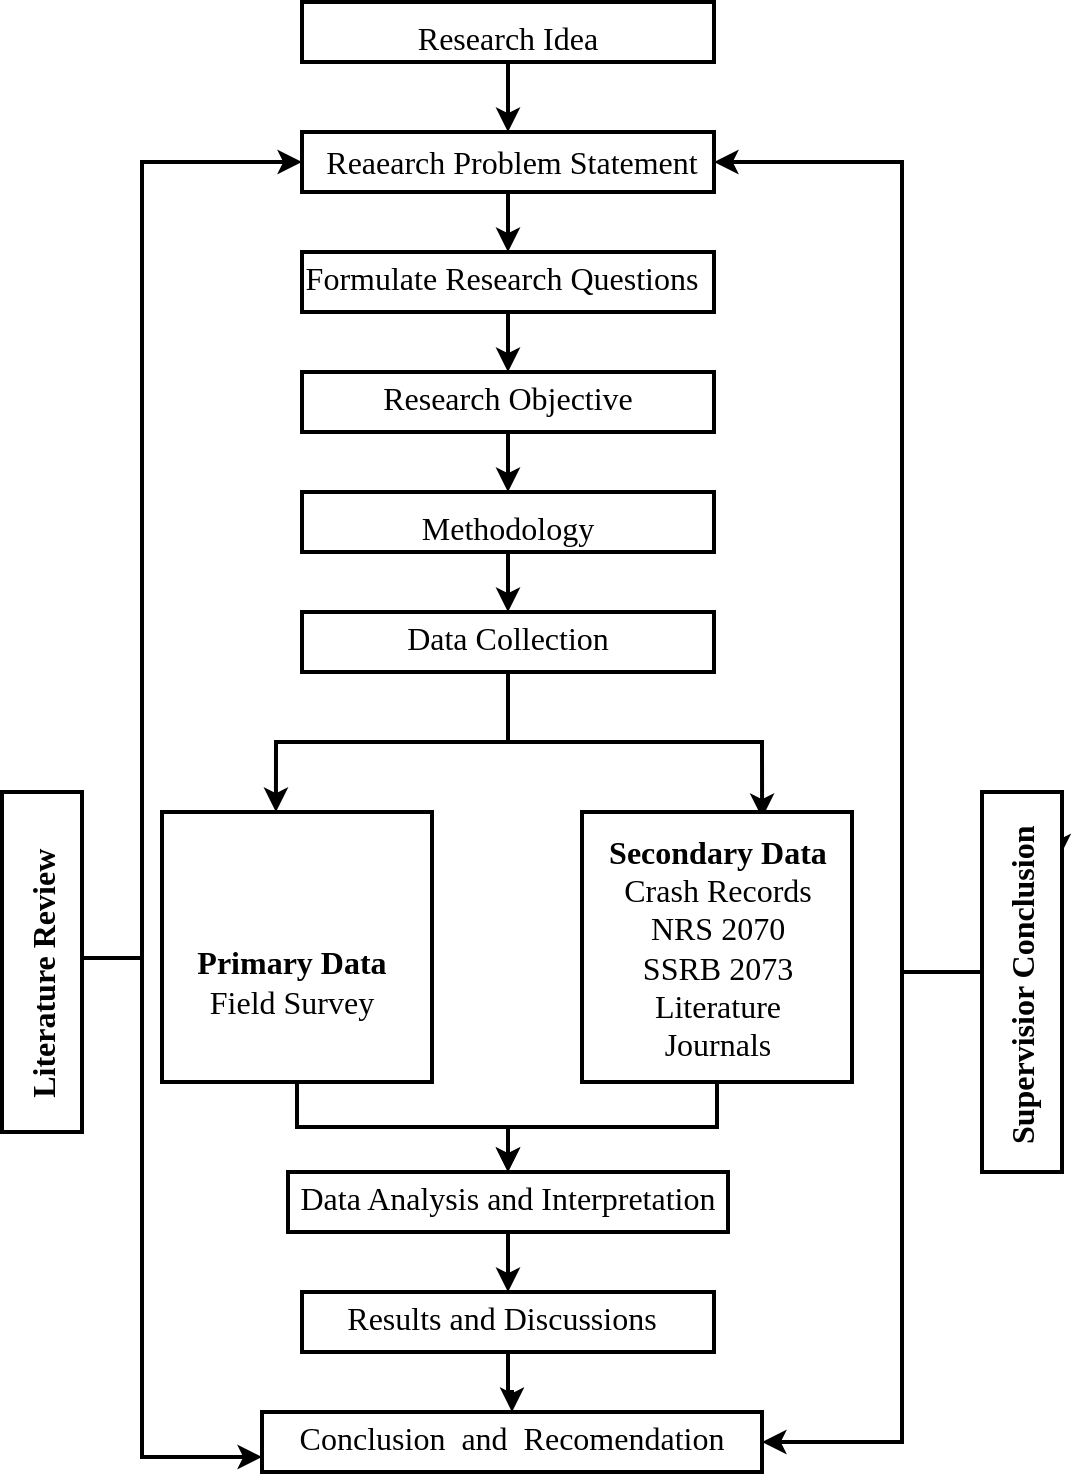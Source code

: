 <mxfile version="24.8.3">
  <diagram id="C5RBs43oDa-KdzZeNtuy" name="Page-1">
    <mxGraphModel dx="880" dy="434" grid="1" gridSize="10" guides="1" tooltips="1" connect="1" arrows="1" fold="1" page="0" pageScale="1" pageWidth="827" pageHeight="1169" math="0" shadow="0">
      <root>
        <mxCell id="WIyWlLk6GJQsqaUBKTNV-0" />
        <mxCell id="WIyWlLk6GJQsqaUBKTNV-1" parent="WIyWlLk6GJQsqaUBKTNV-0" />
        <mxCell id="jJn-nuzKVyp3T1TOPXJk-22" value="" style="edgeStyle=orthogonalEdgeStyle;rounded=0;orthogonalLoop=1;jettySize=auto;html=1;strokeWidth=2;" edge="1" parent="WIyWlLk6GJQsqaUBKTNV-1" source="jJn-nuzKVyp3T1TOPXJk-0" target="jJn-nuzKVyp3T1TOPXJk-2">
          <mxGeometry relative="1" as="geometry" />
        </mxCell>
        <mxCell id="jJn-nuzKVyp3T1TOPXJk-0" value="" style="rounded=0;whiteSpace=wrap;html=1;strokeWidth=2;" vertex="1" parent="WIyWlLk6GJQsqaUBKTNV-1">
          <mxGeometry x="320" y="75" width="206" height="30" as="geometry" />
        </mxCell>
        <mxCell id="jJn-nuzKVyp3T1TOPXJk-1" value="" style="rounded=0;whiteSpace=wrap;html=1;strokeWidth=2;" vertex="1" parent="WIyWlLk6GJQsqaUBKTNV-1">
          <mxGeometry x="300" y="780" width="250" height="30" as="geometry" />
        </mxCell>
        <mxCell id="jJn-nuzKVyp3T1TOPXJk-19" value="" style="edgeStyle=orthogonalEdgeStyle;rounded=0;orthogonalLoop=1;jettySize=auto;html=1;entryX=0.5;entryY=0;entryDx=0;entryDy=0;strokeWidth=2;" edge="1" parent="WIyWlLk6GJQsqaUBKTNV-1" source="jJn-nuzKVyp3T1TOPXJk-2" target="jJn-nuzKVyp3T1TOPXJk-5">
          <mxGeometry relative="1" as="geometry" />
        </mxCell>
        <mxCell id="jJn-nuzKVyp3T1TOPXJk-2" value="" style="rounded=0;whiteSpace=wrap;html=1;strokeWidth=2;" vertex="1" parent="WIyWlLk6GJQsqaUBKTNV-1">
          <mxGeometry x="320" y="140" width="206" height="30" as="geometry" />
        </mxCell>
        <mxCell id="jJn-nuzKVyp3T1TOPXJk-9" value="" style="edgeStyle=orthogonalEdgeStyle;rounded=0;orthogonalLoop=1;jettySize=auto;html=1;strokeWidth=2;" edge="1" parent="WIyWlLk6GJQsqaUBKTNV-1" source="jJn-nuzKVyp3T1TOPXJk-3" target="jJn-nuzKVyp3T1TOPXJk-1">
          <mxGeometry relative="1" as="geometry" />
        </mxCell>
        <mxCell id="jJn-nuzKVyp3T1TOPXJk-3" value="" style="rounded=0;whiteSpace=wrap;html=1;strokeWidth=2;" vertex="1" parent="WIyWlLk6GJQsqaUBKTNV-1">
          <mxGeometry x="320" y="720" width="206" height="30" as="geometry" />
        </mxCell>
        <mxCell id="jJn-nuzKVyp3T1TOPXJk-28" style="edgeStyle=orthogonalEdgeStyle;rounded=0;orthogonalLoop=1;jettySize=auto;html=1;entryX=0.667;entryY=0.022;entryDx=0;entryDy=0;entryPerimeter=0;strokeWidth=2;" edge="1" parent="WIyWlLk6GJQsqaUBKTNV-1" source="jJn-nuzKVyp3T1TOPXJk-4" target="jJn-nuzKVyp3T1TOPXJk-27">
          <mxGeometry relative="1" as="geometry">
            <mxPoint x="550" y="520" as="targetPoint" />
          </mxGeometry>
        </mxCell>
        <mxCell id="jJn-nuzKVyp3T1TOPXJk-4" value="" style="rounded=0;whiteSpace=wrap;html=1;strokeWidth=2;" vertex="1" parent="WIyWlLk6GJQsqaUBKTNV-1">
          <mxGeometry x="320" y="380" width="206" height="30" as="geometry" />
        </mxCell>
        <mxCell id="jJn-nuzKVyp3T1TOPXJk-23" value="" style="edgeStyle=orthogonalEdgeStyle;rounded=0;orthogonalLoop=1;jettySize=auto;html=1;strokeWidth=2;" edge="1" parent="WIyWlLk6GJQsqaUBKTNV-1" source="jJn-nuzKVyp3T1TOPXJk-5" target="jJn-nuzKVyp3T1TOPXJk-6">
          <mxGeometry relative="1" as="geometry" />
        </mxCell>
        <mxCell id="jJn-nuzKVyp3T1TOPXJk-5" value="" style="rounded=0;whiteSpace=wrap;html=1;strokeWidth=2;" vertex="1" parent="WIyWlLk6GJQsqaUBKTNV-1">
          <mxGeometry x="320" y="200" width="206" height="30" as="geometry" />
        </mxCell>
        <mxCell id="jJn-nuzKVyp3T1TOPXJk-24" value="" style="edgeStyle=orthogonalEdgeStyle;rounded=0;orthogonalLoop=1;jettySize=auto;html=1;strokeWidth=2;" edge="1" parent="WIyWlLk6GJQsqaUBKTNV-1" source="jJn-nuzKVyp3T1TOPXJk-6" target="jJn-nuzKVyp3T1TOPXJk-7">
          <mxGeometry relative="1" as="geometry" />
        </mxCell>
        <mxCell id="jJn-nuzKVyp3T1TOPXJk-6" value="" style="rounded=0;whiteSpace=wrap;html=1;strokeWidth=2;" vertex="1" parent="WIyWlLk6GJQsqaUBKTNV-1">
          <mxGeometry x="320" y="260" width="206" height="30" as="geometry" />
        </mxCell>
        <mxCell id="jJn-nuzKVyp3T1TOPXJk-25" value="" style="edgeStyle=orthogonalEdgeStyle;rounded=0;orthogonalLoop=1;jettySize=auto;html=1;strokeWidth=2;" edge="1" parent="WIyWlLk6GJQsqaUBKTNV-1" source="jJn-nuzKVyp3T1TOPXJk-7" target="jJn-nuzKVyp3T1TOPXJk-4">
          <mxGeometry relative="1" as="geometry" />
        </mxCell>
        <mxCell id="jJn-nuzKVyp3T1TOPXJk-7" value="" style="rounded=0;whiteSpace=wrap;html=1;strokeWidth=2;" vertex="1" parent="WIyWlLk6GJQsqaUBKTNV-1">
          <mxGeometry x="320" y="320" width="206" height="30" as="geometry" />
        </mxCell>
        <mxCell id="jJn-nuzKVyp3T1TOPXJk-10" value="" style="edgeStyle=orthogonalEdgeStyle;rounded=0;orthogonalLoop=1;jettySize=auto;html=1;strokeWidth=2;" edge="1" parent="WIyWlLk6GJQsqaUBKTNV-1" source="jJn-nuzKVyp3T1TOPXJk-8" target="jJn-nuzKVyp3T1TOPXJk-3">
          <mxGeometry relative="1" as="geometry" />
        </mxCell>
        <mxCell id="jJn-nuzKVyp3T1TOPXJk-8" value="" style="rounded=0;whiteSpace=wrap;html=1;strokeWidth=2;" vertex="1" parent="WIyWlLk6GJQsqaUBKTNV-1">
          <mxGeometry x="313" y="660" width="220" height="30" as="geometry" />
        </mxCell>
        <mxCell id="jJn-nuzKVyp3T1TOPXJk-30" value="" style="edgeStyle=orthogonalEdgeStyle;rounded=0;orthogonalLoop=1;jettySize=auto;html=1;strokeWidth=2;" edge="1" parent="WIyWlLk6GJQsqaUBKTNV-1" source="jJn-nuzKVyp3T1TOPXJk-26" target="jJn-nuzKVyp3T1TOPXJk-8">
          <mxGeometry relative="1" as="geometry" />
        </mxCell>
        <mxCell id="jJn-nuzKVyp3T1TOPXJk-26" value="" style="whiteSpace=wrap;html=1;aspect=fixed;strokeWidth=2;" vertex="1" parent="WIyWlLk6GJQsqaUBKTNV-1">
          <mxGeometry x="250" y="480" width="135" height="135" as="geometry" />
        </mxCell>
        <mxCell id="jJn-nuzKVyp3T1TOPXJk-31" value="" style="edgeStyle=orthogonalEdgeStyle;rounded=0;orthogonalLoop=1;jettySize=auto;html=1;strokeWidth=2;" edge="1" parent="WIyWlLk6GJQsqaUBKTNV-1" source="jJn-nuzKVyp3T1TOPXJk-27" target="jJn-nuzKVyp3T1TOPXJk-8">
          <mxGeometry relative="1" as="geometry" />
        </mxCell>
        <mxCell id="jJn-nuzKVyp3T1TOPXJk-27" value="" style="whiteSpace=wrap;html=1;aspect=fixed;strokeWidth=2;" vertex="1" parent="WIyWlLk6GJQsqaUBKTNV-1">
          <mxGeometry x="460" y="480" width="135" height="135" as="geometry" />
        </mxCell>
        <mxCell id="jJn-nuzKVyp3T1TOPXJk-29" style="edgeStyle=orthogonalEdgeStyle;rounded=0;orthogonalLoop=1;jettySize=auto;html=1;entryX=0.422;entryY=0;entryDx=0;entryDy=0;entryPerimeter=0;strokeWidth=2;" edge="1" parent="WIyWlLk6GJQsqaUBKTNV-1" source="jJn-nuzKVyp3T1TOPXJk-4" target="jJn-nuzKVyp3T1TOPXJk-26">
          <mxGeometry relative="1" as="geometry" />
        </mxCell>
        <mxCell id="jJn-nuzKVyp3T1TOPXJk-34" style="edgeStyle=orthogonalEdgeStyle;rounded=0;orthogonalLoop=1;jettySize=auto;html=1;entryX=0;entryY=0.5;entryDx=0;entryDy=0;strokeWidth=2;" edge="1" parent="WIyWlLk6GJQsqaUBKTNV-1" source="jJn-nuzKVyp3T1TOPXJk-32" target="jJn-nuzKVyp3T1TOPXJk-2">
          <mxGeometry relative="1" as="geometry">
            <Array as="points">
              <mxPoint x="240" y="553" />
              <mxPoint x="240" y="155" />
            </Array>
          </mxGeometry>
        </mxCell>
        <mxCell id="jJn-nuzKVyp3T1TOPXJk-36" style="edgeStyle=orthogonalEdgeStyle;rounded=0;orthogonalLoop=1;jettySize=auto;html=1;entryX=0;entryY=0.75;entryDx=0;entryDy=0;strokeWidth=2;" edge="1" parent="WIyWlLk6GJQsqaUBKTNV-1" source="jJn-nuzKVyp3T1TOPXJk-32" target="jJn-nuzKVyp3T1TOPXJk-1">
          <mxGeometry relative="1" as="geometry">
            <Array as="points">
              <mxPoint x="240" y="553" />
              <mxPoint x="240" y="803" />
            </Array>
          </mxGeometry>
        </mxCell>
        <mxCell id="jJn-nuzKVyp3T1TOPXJk-32" value="" style="rounded=0;whiteSpace=wrap;html=1;strokeWidth=2;" vertex="1" parent="WIyWlLk6GJQsqaUBKTNV-1">
          <mxGeometry x="170" y="470" width="40" height="170" as="geometry" />
        </mxCell>
        <mxCell id="jJn-nuzKVyp3T1TOPXJk-35" style="edgeStyle=orthogonalEdgeStyle;rounded=0;orthogonalLoop=1;jettySize=auto;html=1;entryX=1;entryY=0.5;entryDx=0;entryDy=0;strokeWidth=2;" edge="1" parent="WIyWlLk6GJQsqaUBKTNV-1" source="jJn-nuzKVyp3T1TOPXJk-33" target="jJn-nuzKVyp3T1TOPXJk-2">
          <mxGeometry relative="1" as="geometry">
            <Array as="points">
              <mxPoint x="620" y="560" />
              <mxPoint x="620" y="155" />
            </Array>
          </mxGeometry>
        </mxCell>
        <mxCell id="jJn-nuzKVyp3T1TOPXJk-37" style="edgeStyle=orthogonalEdgeStyle;rounded=0;orthogonalLoop=1;jettySize=auto;html=1;entryX=1;entryY=0.5;entryDx=0;entryDy=0;strokeWidth=2;" edge="1" parent="WIyWlLk6GJQsqaUBKTNV-1" source="jJn-nuzKVyp3T1TOPXJk-33" target="jJn-nuzKVyp3T1TOPXJk-1">
          <mxGeometry relative="1" as="geometry">
            <Array as="points">
              <mxPoint x="620" y="560" />
              <mxPoint x="620" y="795" />
            </Array>
          </mxGeometry>
        </mxCell>
        <mxCell id="jJn-nuzKVyp3T1TOPXJk-45" style="edgeStyle=orthogonalEdgeStyle;rounded=0;orthogonalLoop=1;jettySize=auto;html=1;exitX=0.75;exitY=0;exitDx=0;exitDy=0;" edge="1" parent="WIyWlLk6GJQsqaUBKTNV-1" source="jJn-nuzKVyp3T1TOPXJk-33">
          <mxGeometry relative="1" as="geometry">
            <mxPoint x="700" y="500" as="targetPoint" />
          </mxGeometry>
        </mxCell>
        <mxCell id="jJn-nuzKVyp3T1TOPXJk-33" value="" style="rounded=0;whiteSpace=wrap;html=1;strokeWidth=2;fontFamily=Times New Roman;" vertex="1" parent="WIyWlLk6GJQsqaUBKTNV-1">
          <mxGeometry x="660" y="470" width="40" height="190" as="geometry" />
        </mxCell>
        <mxCell id="jJn-nuzKVyp3T1TOPXJk-40" value="&lt;font style=&quot;font-size: 16px;&quot;&gt;&lt;b&gt;Literature Review&lt;/b&gt;&lt;/font&gt;" style="text;html=1;align=center;verticalAlign=middle;whiteSpace=wrap;rounded=0;fontFamily=Times New Roman;rotation=-90;" vertex="1" parent="WIyWlLk6GJQsqaUBKTNV-1">
          <mxGeometry x="118.13" y="545.63" width="143.75" height="30" as="geometry" />
        </mxCell>
        <mxCell id="jJn-nuzKVyp3T1TOPXJk-41" value="&lt;font style=&quot;font-size: 16px;&quot;&gt;&lt;b&gt;Supervisior Conclusion&lt;/b&gt;&lt;/font&gt;" style="text;html=1;align=center;verticalAlign=middle;whiteSpace=wrap;rounded=0;fontFamily=Times New Roman;rotation=-90;" vertex="1" parent="WIyWlLk6GJQsqaUBKTNV-1">
          <mxGeometry x="595.63" y="554.38" width="168.75" height="25" as="geometry" />
        </mxCell>
        <mxCell id="jJn-nuzKVyp3T1TOPXJk-44" value="Research Idea" style="text;html=1;align=center;verticalAlign=middle;whiteSpace=wrap;rounded=0;fontFamily=Times New Roman;fontSize=16;" vertex="1" parent="WIyWlLk6GJQsqaUBKTNV-1">
          <mxGeometry x="353" y="80" width="140" height="25" as="geometry" />
        </mxCell>
        <mxCell id="jJn-nuzKVyp3T1TOPXJk-46" value="&lt;b&gt;Secondary Data&lt;/b&gt;&lt;div&gt;Crash Records NRS 2070&lt;/div&gt;&lt;div&gt;SSRB 2073&lt;/div&gt;&lt;div&gt;Literature Journals&lt;/div&gt;" style="text;html=1;align=center;verticalAlign=middle;whiteSpace=wrap;rounded=0;fontFamily=Times New Roman;fontSize=16;" vertex="1" parent="WIyWlLk6GJQsqaUBKTNV-1">
          <mxGeometry x="467.5" y="487.5" width="120" height="120" as="geometry" />
        </mxCell>
        <mxCell id="jJn-nuzKVyp3T1TOPXJk-47" value="&lt;b&gt;Primary Data&lt;/b&gt;&lt;div&gt;Field Survey&lt;/div&gt;" style="text;html=1;align=center;verticalAlign=middle;whiteSpace=wrap;rounded=0;fontFamily=Times New Roman;fontSize=16;" vertex="1" parent="WIyWlLk6GJQsqaUBKTNV-1">
          <mxGeometry x="260" y="530" width="110" height="70" as="geometry" />
        </mxCell>
        <mxCell id="jJn-nuzKVyp3T1TOPXJk-48" value="Data Collection" style="text;html=1;align=center;verticalAlign=middle;whiteSpace=wrap;rounded=0;fontFamily=Times New Roman;fontSize=16;" vertex="1" parent="WIyWlLk6GJQsqaUBKTNV-1">
          <mxGeometry x="353" y="380" width="140" height="25" as="geometry" />
        </mxCell>
        <mxCell id="jJn-nuzKVyp3T1TOPXJk-49" value="Methodology" style="text;html=1;align=center;verticalAlign=middle;whiteSpace=wrap;rounded=0;fontFamily=Times New Roman;fontSize=16;" vertex="1" parent="WIyWlLk6GJQsqaUBKTNV-1">
          <mxGeometry x="353" y="325" width="140" height="25" as="geometry" />
        </mxCell>
        <mxCell id="jJn-nuzKVyp3T1TOPXJk-50" value="Reaearch Problem Statement" style="text;html=1;align=center;verticalAlign=middle;whiteSpace=wrap;rounded=0;fontFamily=Times New Roman;fontSize=16;" vertex="1" parent="WIyWlLk6GJQsqaUBKTNV-1">
          <mxGeometry x="330" y="142.5" width="190" height="25" as="geometry" />
        </mxCell>
        <mxCell id="jJn-nuzKVyp3T1TOPXJk-51" value="Research Objective" style="text;html=1;align=center;verticalAlign=middle;whiteSpace=wrap;rounded=0;fontFamily=Times New Roman;fontSize=16;" vertex="1" parent="WIyWlLk6GJQsqaUBKTNV-1">
          <mxGeometry x="353" y="260" width="140" height="25" as="geometry" />
        </mxCell>
        <mxCell id="jJn-nuzKVyp3T1TOPXJk-52" value="Formulate Research Questions" style="text;html=1;align=center;verticalAlign=middle;whiteSpace=wrap;rounded=0;fontFamily=Times New Roman;fontSize=16;" vertex="1" parent="WIyWlLk6GJQsqaUBKTNV-1">
          <mxGeometry x="320" y="200" width="200" height="25" as="geometry" />
        </mxCell>
        <mxCell id="jJn-nuzKVyp3T1TOPXJk-54" value="Conclusion&amp;nbsp; and&amp;nbsp; Recomendation" style="text;html=1;align=center;verticalAlign=middle;whiteSpace=wrap;rounded=0;fontFamily=Times New Roman;fontSize=16;" vertex="1" parent="WIyWlLk6GJQsqaUBKTNV-1">
          <mxGeometry x="310" y="780" width="230" height="25" as="geometry" />
        </mxCell>
        <mxCell id="jJn-nuzKVyp3T1TOPXJk-55" value="Results and Discussions" style="text;html=1;align=center;verticalAlign=middle;whiteSpace=wrap;rounded=0;fontFamily=Times New Roman;fontSize=16;" vertex="1" parent="WIyWlLk6GJQsqaUBKTNV-1">
          <mxGeometry x="320" y="720" width="200" height="25" as="geometry" />
        </mxCell>
        <mxCell id="jJn-nuzKVyp3T1TOPXJk-56" value="Data Analysis and Interpretation" style="text;html=1;align=center;verticalAlign=middle;whiteSpace=wrap;rounded=0;fontFamily=Times New Roman;fontSize=16;" vertex="1" parent="WIyWlLk6GJQsqaUBKTNV-1">
          <mxGeometry x="318" y="660" width="210" height="25" as="geometry" />
        </mxCell>
      </root>
    </mxGraphModel>
  </diagram>
</mxfile>
